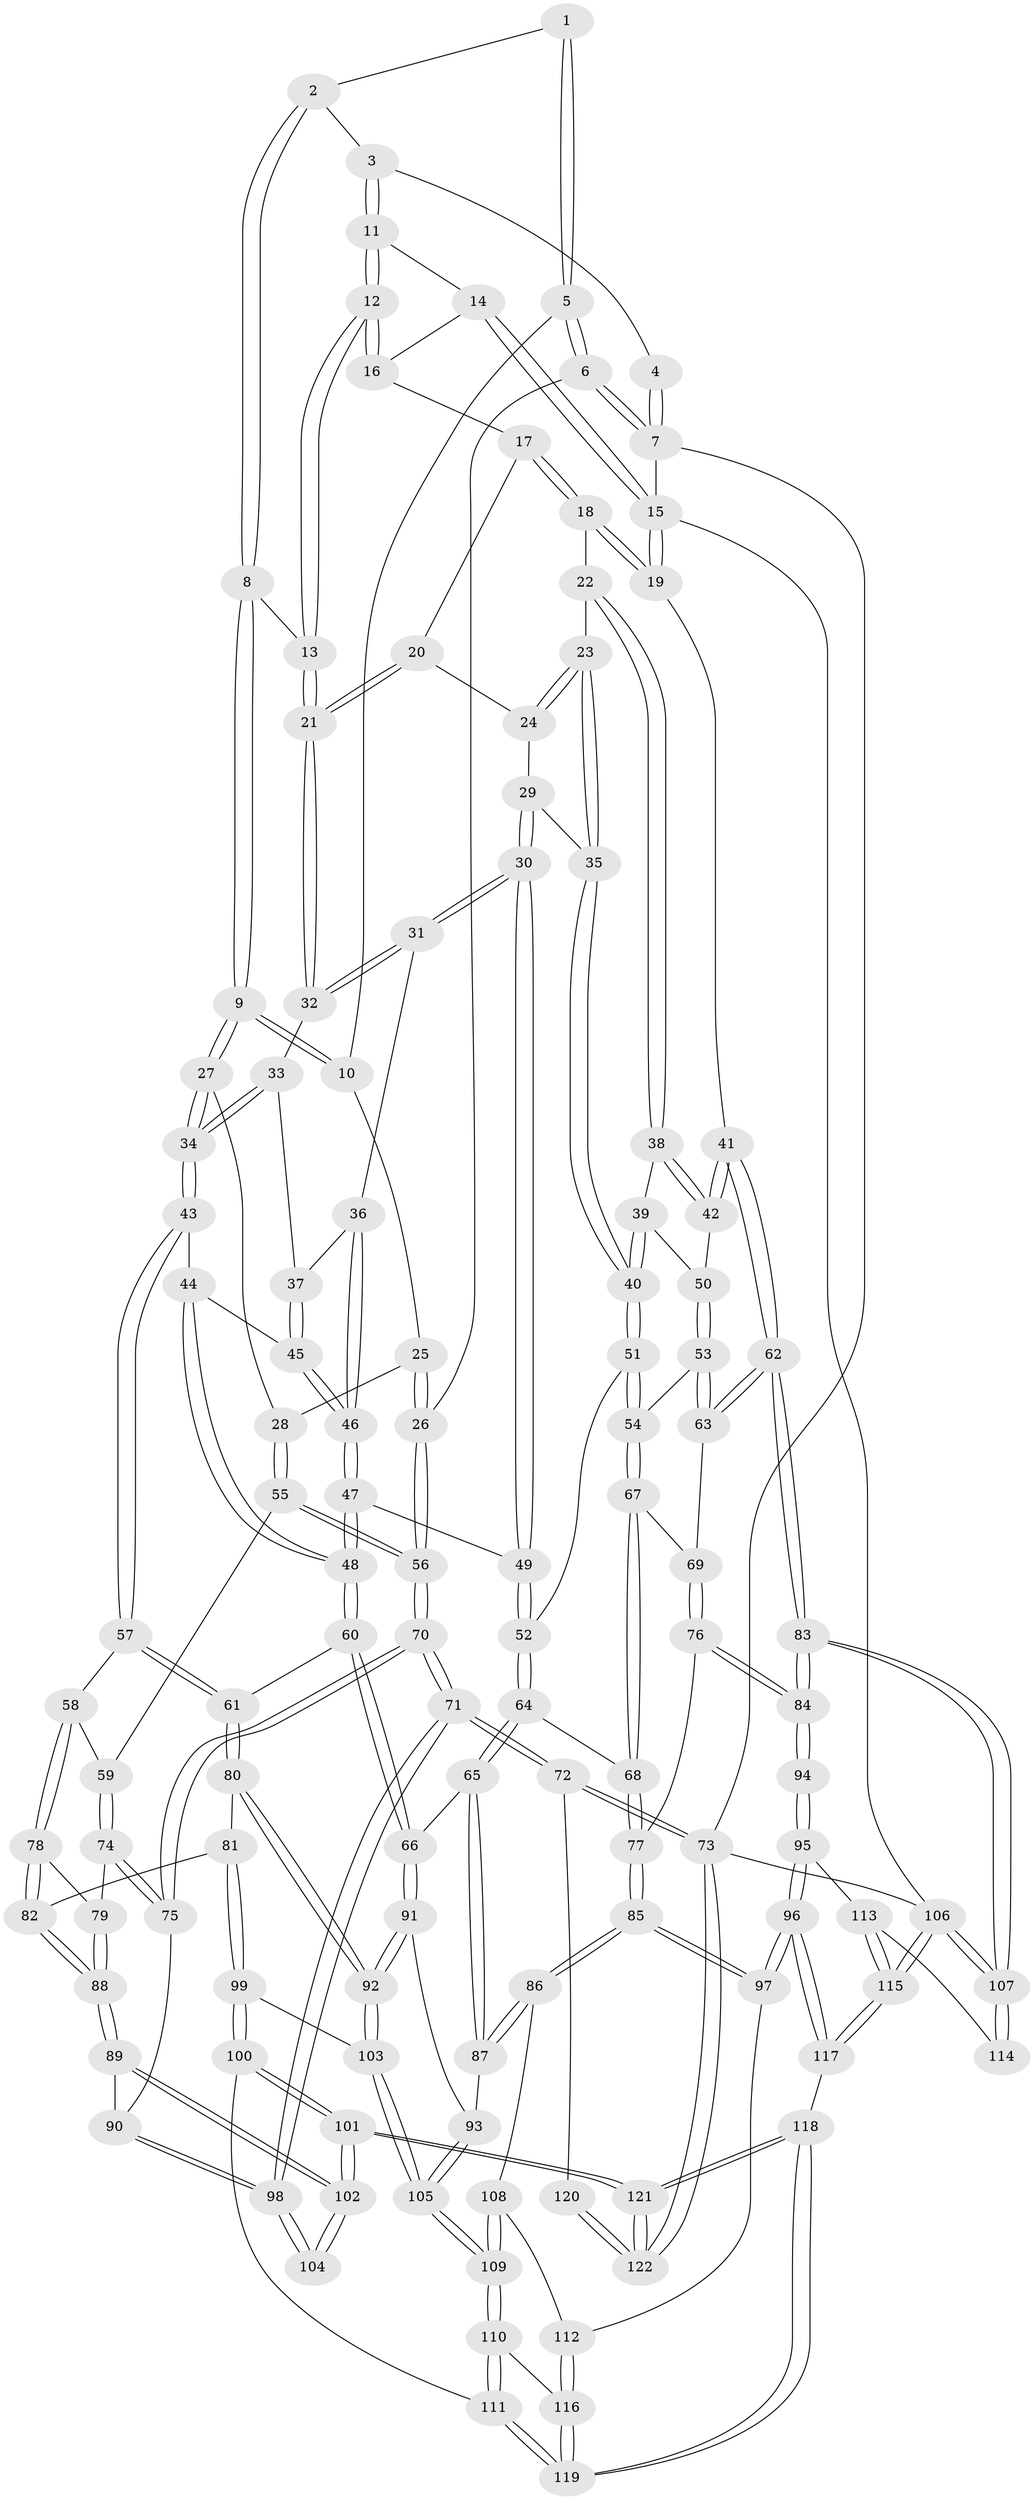 // Generated by graph-tools (version 1.1) at 2025/03/03/09/25 03:03:22]
// undirected, 122 vertices, 302 edges
graph export_dot {
graph [start="1"]
  node [color=gray90,style=filled];
  1 [pos="+0.16961980712796743+0.022867018539445116"];
  2 [pos="+0.22191109292836975+0.027372679201691574"];
  3 [pos="+0.45158057245334116+0"];
  4 [pos="+0.13324808381580308+0"];
  5 [pos="+0.12091009068681109+0.1329161808589541"];
  6 [pos="+0+0"];
  7 [pos="+0+0"];
  8 [pos="+0.28180248188262563+0.17643584290132402"];
  9 [pos="+0.24237644801421807+0.20171958599123052"];
  10 [pos="+0.12396457381416626+0.1371230834317866"];
  11 [pos="+0.5266166757618677+0"];
  12 [pos="+0.5190513388036283+0.010298896122580128"];
  13 [pos="+0.5142779183532294+0.06684098817497396"];
  14 [pos="+0.7684673359468085+0"];
  15 [pos="+1+0"];
  16 [pos="+0.8862689514156347+0.09772327868815062"];
  17 [pos="+0.887423961644385+0.10040064426673394"];
  18 [pos="+1+0.17109107471700635"];
  19 [pos="+1+0.11692072981199253"];
  20 [pos="+0.7583187992646797+0.16304072055259214"];
  21 [pos="+0.5198168720386226+0.07781538543948299"];
  22 [pos="+0.9351755433025809+0.24579590589052894"];
  23 [pos="+0.9108310886957658+0.2582490392652472"];
  24 [pos="+0.7953556422333399+0.2468641054402736"];
  25 [pos="+0.03621192075486914+0.252215660085821"];
  26 [pos="+0+0.31592282910595615"];
  27 [pos="+0.23350985498944596+0.2681625933468347"];
  28 [pos="+0.14555704906109448+0.3615202808183497"];
  29 [pos="+0.7749440960874796+0.2773944696053355"];
  30 [pos="+0.670343943919719+0.34369555566142723"];
  31 [pos="+0.6540863118846065+0.3258444828677101"];
  32 [pos="+0.5214707223573961+0.08944422702180461"];
  33 [pos="+0.5078795128135536+0.1366023509535401"];
  34 [pos="+0.35291871617939247+0.39294937776383987"];
  35 [pos="+0.8485727227150788+0.38159314929073584"];
  36 [pos="+0.5837178278308386+0.35504013221252045"];
  37 [pos="+0.4886458342795451+0.3510012783576176"];
  38 [pos="+0.9665233477563012+0.39045650030466755"];
  39 [pos="+0.8916475622863123+0.4011030812653362"];
  40 [pos="+0.8473033462031684+0.39014655089227146"];
  41 [pos="+1+0.5248832371575624"];
  42 [pos="+1+0.42493865476010473"];
  43 [pos="+0.3554441033023383+0.39975690307192147"];
  44 [pos="+0.45176991006465916+0.3804646944045472"];
  45 [pos="+0.48590392499609447+0.3615956745589015"];
  46 [pos="+0.5209385267438942+0.39974576921614846"];
  47 [pos="+0.5423999453623434+0.4612535334038922"];
  48 [pos="+0.504190746354614+0.521826700578919"];
  49 [pos="+0.6850957448104199+0.4039869095015707"];
  50 [pos="+0.9162570485040903+0.4489741126966976"];
  51 [pos="+0.7955447649027451+0.4380027051347432"];
  52 [pos="+0.7208379956162929+0.44381693551424767"];
  53 [pos="+0.9189173832046917+0.5199664796338497"];
  54 [pos="+0.8577341825461021+0.5064156945208841"];
  55 [pos="+0.1275923284190964+0.40485371893689426"];
  56 [pos="+0+0.448011331249409"];
  57 [pos="+0.3466409956311318+0.46499331270477035"];
  58 [pos="+0.21170100404126696+0.5184554460073053"];
  59 [pos="+0.19094232705758402+0.5090624001527063"];
  60 [pos="+0.4858423094409045+0.5627624267894179"];
  61 [pos="+0.4531759383872895+0.5621660433754904"];
  62 [pos="+1+0.6016597149280405"];
  63 [pos="+0.9756247558959632+0.5517441011737257"];
  64 [pos="+0.6950058563499804+0.5631213791707705"];
  65 [pos="+0.6466024163704239+0.6136030263645906"];
  66 [pos="+0.5034549556970905+0.5768081908323425"];
  67 [pos="+0.823418658617484+0.5861709050271406"];
  68 [pos="+0.8047995692294053+0.6020757567291287"];
  69 [pos="+0.8908552643993548+0.5945627422828765"];
  70 [pos="+0+0.5961807240561541"];
  71 [pos="+0+0.7626253236307913"];
  72 [pos="+0+0.8672538265747107"];
  73 [pos="+0+1"];
  74 [pos="+0.0726890041258915+0.597749780303225"];
  75 [pos="+0.06573083463065026+0.6023413857610025"];
  76 [pos="+0.8637113505115138+0.6749774479116395"];
  77 [pos="+0.8295445748379402+0.6741041534303647"];
  78 [pos="+0.21797601869908526+0.539530104160046"];
  79 [pos="+0.18812066484146855+0.6470232281155521"];
  80 [pos="+0.35937416454979837+0.6627148122593413"];
  81 [pos="+0.3379314272076882+0.6765429118024378"];
  82 [pos="+0.3222851202608111+0.6694096373220247"];
  83 [pos="+1+0.7603402777436091"];
  84 [pos="+1+0.7618435188120967"];
  85 [pos="+0.7348007785243813+0.7809030942095745"];
  86 [pos="+0.6805565365635764+0.7389131507384399"];
  87 [pos="+0.6721487237368624+0.7268367947750923"];
  88 [pos="+0.179400606392325+0.7037156295144635"];
  89 [pos="+0.1723675078255401+0.7113362631515464"];
  90 [pos="+0.1303734700116377+0.70053133502626"];
  91 [pos="+0.5023892504988929+0.7001236931171607"];
  92 [pos="+0.483321212532842+0.7459050874462896"];
  93 [pos="+0.611570082276366+0.7345195812873737"];
  94 [pos="+0.9794824118373014+0.7971765804360773"];
  95 [pos="+0.7970804822568557+0.8349793354455554"];
  96 [pos="+0.7714971243154173+0.8350067778187449"];
  97 [pos="+0.7492513142311363+0.8146537273357616"];
  98 [pos="+0+0.7998009304283885"];
  99 [pos="+0.3362822215229774+0.7578362417946688"];
  100 [pos="+0.28287639094969963+0.9178990797231081"];
  101 [pos="+0.24998531239197638+0.9428833851408072"];
  102 [pos="+0.22790967762107225+0.9233148181323223"];
  103 [pos="+0.4832603699244763+0.7623984094741708"];
  104 [pos="+0.15839570857598823+0.8976998113172617"];
  105 [pos="+0.4942998551098848+0.7877314708706941"];
  106 [pos="+1+1"];
  107 [pos="+1+0.943055886828534"];
  108 [pos="+0.5732124736513584+0.8287489226052781"];
  109 [pos="+0.49489980895612967+0.8530999321928427"];
  110 [pos="+0.4833474666210638+0.8777135132781619"];
  111 [pos="+0.47469265996766924+0.8876772574480527"];
  112 [pos="+0.6444367416000046+0.8907094712988604"];
  113 [pos="+0.8805694874354784+0.9177440356497432"];
  114 [pos="+0.8893769154923162+0.9161137419575472"];
  115 [pos="+0.9367805705402685+1"];
  116 [pos="+0.6333094709935133+0.9054466310102771"];
  117 [pos="+0.7731402806556191+1"];
  118 [pos="+0.6480493089177711+1"];
  119 [pos="+0.6149086342382706+1"];
  120 [pos="+0.016943846998003703+0.955495279733388"];
  121 [pos="+0.22357108911405824+1"];
  122 [pos="+0.1748375928995958+1"];
  1 -- 2;
  1 -- 5;
  1 -- 5;
  2 -- 3;
  2 -- 8;
  2 -- 8;
  3 -- 4;
  3 -- 11;
  3 -- 11;
  4 -- 7;
  4 -- 7;
  5 -- 6;
  5 -- 6;
  5 -- 10;
  6 -- 7;
  6 -- 7;
  6 -- 26;
  7 -- 15;
  7 -- 73;
  8 -- 9;
  8 -- 9;
  8 -- 13;
  9 -- 10;
  9 -- 10;
  9 -- 27;
  9 -- 27;
  10 -- 25;
  11 -- 12;
  11 -- 12;
  11 -- 14;
  12 -- 13;
  12 -- 13;
  12 -- 16;
  12 -- 16;
  13 -- 21;
  13 -- 21;
  14 -- 15;
  14 -- 15;
  14 -- 16;
  15 -- 19;
  15 -- 19;
  15 -- 106;
  16 -- 17;
  17 -- 18;
  17 -- 18;
  17 -- 20;
  18 -- 19;
  18 -- 19;
  18 -- 22;
  19 -- 41;
  20 -- 21;
  20 -- 21;
  20 -- 24;
  21 -- 32;
  21 -- 32;
  22 -- 23;
  22 -- 38;
  22 -- 38;
  23 -- 24;
  23 -- 24;
  23 -- 35;
  23 -- 35;
  24 -- 29;
  25 -- 26;
  25 -- 26;
  25 -- 28;
  26 -- 56;
  26 -- 56;
  27 -- 28;
  27 -- 34;
  27 -- 34;
  28 -- 55;
  28 -- 55;
  29 -- 30;
  29 -- 30;
  29 -- 35;
  30 -- 31;
  30 -- 31;
  30 -- 49;
  30 -- 49;
  31 -- 32;
  31 -- 32;
  31 -- 36;
  32 -- 33;
  33 -- 34;
  33 -- 34;
  33 -- 37;
  34 -- 43;
  34 -- 43;
  35 -- 40;
  35 -- 40;
  36 -- 37;
  36 -- 46;
  36 -- 46;
  37 -- 45;
  37 -- 45;
  38 -- 39;
  38 -- 42;
  38 -- 42;
  39 -- 40;
  39 -- 40;
  39 -- 50;
  40 -- 51;
  40 -- 51;
  41 -- 42;
  41 -- 42;
  41 -- 62;
  41 -- 62;
  42 -- 50;
  43 -- 44;
  43 -- 57;
  43 -- 57;
  44 -- 45;
  44 -- 48;
  44 -- 48;
  45 -- 46;
  45 -- 46;
  46 -- 47;
  46 -- 47;
  47 -- 48;
  47 -- 48;
  47 -- 49;
  48 -- 60;
  48 -- 60;
  49 -- 52;
  49 -- 52;
  50 -- 53;
  50 -- 53;
  51 -- 52;
  51 -- 54;
  51 -- 54;
  52 -- 64;
  52 -- 64;
  53 -- 54;
  53 -- 63;
  53 -- 63;
  54 -- 67;
  54 -- 67;
  55 -- 56;
  55 -- 56;
  55 -- 59;
  56 -- 70;
  56 -- 70;
  57 -- 58;
  57 -- 61;
  57 -- 61;
  58 -- 59;
  58 -- 78;
  58 -- 78;
  59 -- 74;
  59 -- 74;
  60 -- 61;
  60 -- 66;
  60 -- 66;
  61 -- 80;
  61 -- 80;
  62 -- 63;
  62 -- 63;
  62 -- 83;
  62 -- 83;
  63 -- 69;
  64 -- 65;
  64 -- 65;
  64 -- 68;
  65 -- 66;
  65 -- 87;
  65 -- 87;
  66 -- 91;
  66 -- 91;
  67 -- 68;
  67 -- 68;
  67 -- 69;
  68 -- 77;
  68 -- 77;
  69 -- 76;
  69 -- 76;
  70 -- 71;
  70 -- 71;
  70 -- 75;
  70 -- 75;
  71 -- 72;
  71 -- 72;
  71 -- 98;
  71 -- 98;
  72 -- 73;
  72 -- 73;
  72 -- 120;
  73 -- 122;
  73 -- 122;
  73 -- 106;
  74 -- 75;
  74 -- 75;
  74 -- 79;
  75 -- 90;
  76 -- 77;
  76 -- 84;
  76 -- 84;
  77 -- 85;
  77 -- 85;
  78 -- 79;
  78 -- 82;
  78 -- 82;
  79 -- 88;
  79 -- 88;
  80 -- 81;
  80 -- 92;
  80 -- 92;
  81 -- 82;
  81 -- 99;
  81 -- 99;
  82 -- 88;
  82 -- 88;
  83 -- 84;
  83 -- 84;
  83 -- 107;
  83 -- 107;
  84 -- 94;
  84 -- 94;
  85 -- 86;
  85 -- 86;
  85 -- 97;
  85 -- 97;
  86 -- 87;
  86 -- 87;
  86 -- 108;
  87 -- 93;
  88 -- 89;
  88 -- 89;
  89 -- 90;
  89 -- 102;
  89 -- 102;
  90 -- 98;
  90 -- 98;
  91 -- 92;
  91 -- 92;
  91 -- 93;
  92 -- 103;
  92 -- 103;
  93 -- 105;
  93 -- 105;
  94 -- 95;
  94 -- 95;
  95 -- 96;
  95 -- 96;
  95 -- 113;
  96 -- 97;
  96 -- 97;
  96 -- 117;
  96 -- 117;
  97 -- 112;
  98 -- 104;
  98 -- 104;
  99 -- 100;
  99 -- 100;
  99 -- 103;
  100 -- 101;
  100 -- 101;
  100 -- 111;
  101 -- 102;
  101 -- 102;
  101 -- 121;
  101 -- 121;
  102 -- 104;
  102 -- 104;
  103 -- 105;
  103 -- 105;
  105 -- 109;
  105 -- 109;
  106 -- 107;
  106 -- 107;
  106 -- 115;
  106 -- 115;
  107 -- 114;
  107 -- 114;
  108 -- 109;
  108 -- 109;
  108 -- 112;
  109 -- 110;
  109 -- 110;
  110 -- 111;
  110 -- 111;
  110 -- 116;
  111 -- 119;
  111 -- 119;
  112 -- 116;
  112 -- 116;
  113 -- 114;
  113 -- 115;
  113 -- 115;
  115 -- 117;
  115 -- 117;
  116 -- 119;
  116 -- 119;
  117 -- 118;
  118 -- 119;
  118 -- 119;
  118 -- 121;
  118 -- 121;
  120 -- 122;
  120 -- 122;
  121 -- 122;
  121 -- 122;
}
